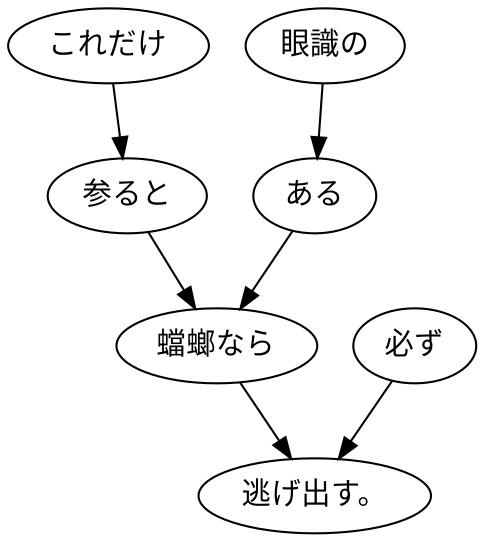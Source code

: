 digraph graph3982 {
	node0 [label="これだけ"];
	node1 [label="参ると"];
	node2 [label="眼識の"];
	node3 [label="ある"];
	node4 [label="蟷螂なら"];
	node5 [label="必ず"];
	node6 [label="逃げ出す。"];
	node0 -> node1;
	node1 -> node4;
	node2 -> node3;
	node3 -> node4;
	node4 -> node6;
	node5 -> node6;
}
